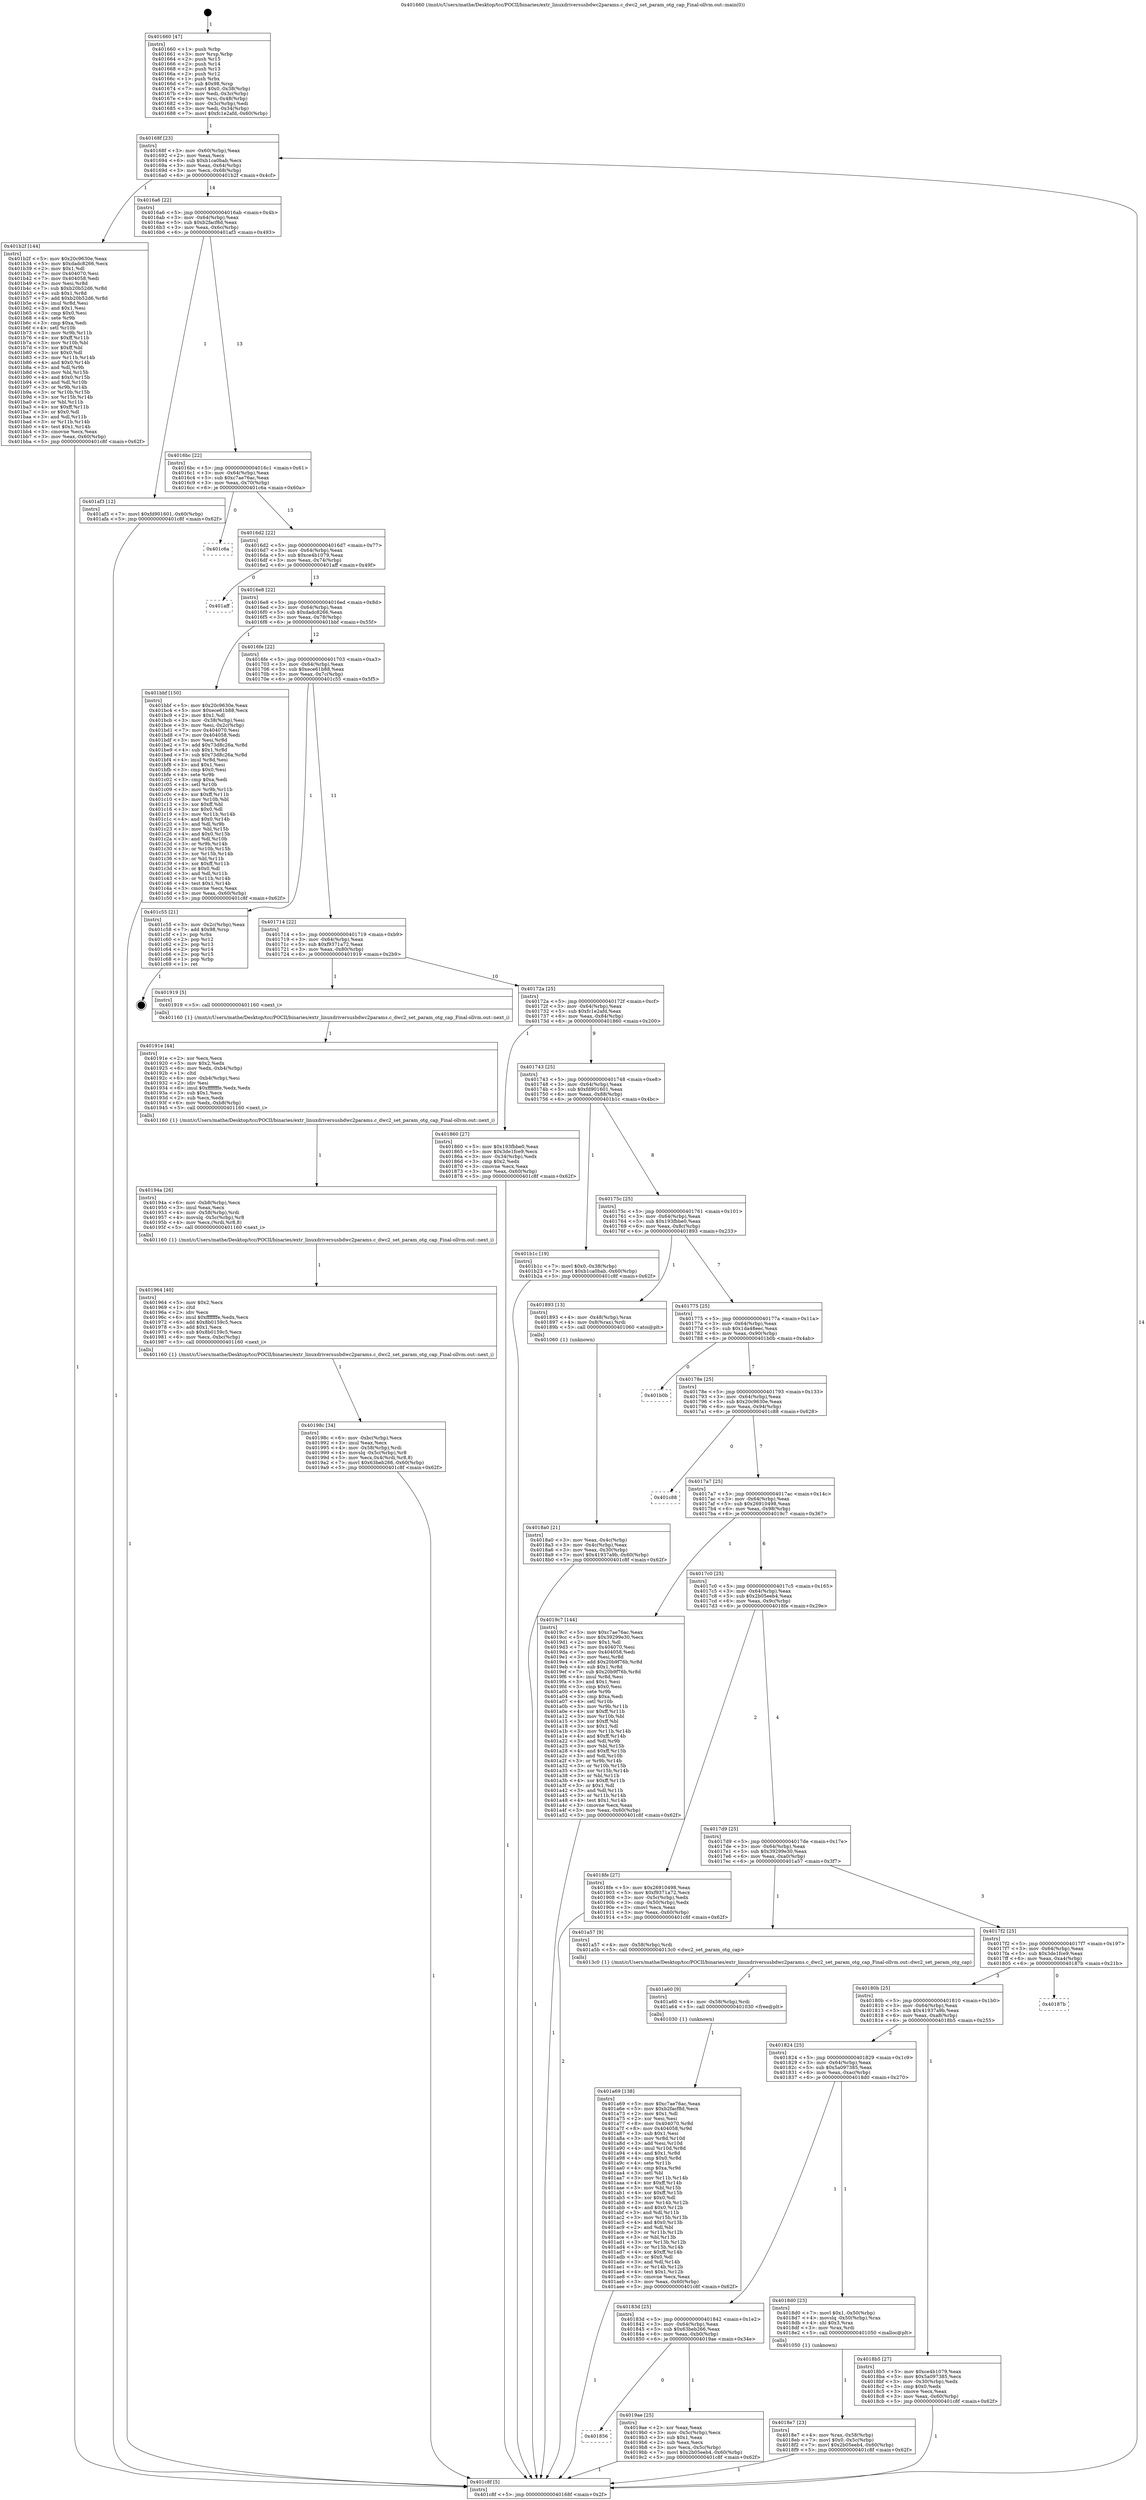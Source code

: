 digraph "0x401660" {
  label = "0x401660 (/mnt/c/Users/mathe/Desktop/tcc/POCII/binaries/extr_linuxdriversusbdwc2params.c_dwc2_set_param_otg_cap_Final-ollvm.out::main(0))"
  labelloc = "t"
  node[shape=record]

  Entry [label="",width=0.3,height=0.3,shape=circle,fillcolor=black,style=filled]
  "0x40168f" [label="{
     0x40168f [23]\l
     | [instrs]\l
     &nbsp;&nbsp;0x40168f \<+3\>: mov -0x60(%rbp),%eax\l
     &nbsp;&nbsp;0x401692 \<+2\>: mov %eax,%ecx\l
     &nbsp;&nbsp;0x401694 \<+6\>: sub $0xb1ca0bab,%ecx\l
     &nbsp;&nbsp;0x40169a \<+3\>: mov %eax,-0x64(%rbp)\l
     &nbsp;&nbsp;0x40169d \<+3\>: mov %ecx,-0x68(%rbp)\l
     &nbsp;&nbsp;0x4016a0 \<+6\>: je 0000000000401b2f \<main+0x4cf\>\l
  }"]
  "0x401b2f" [label="{
     0x401b2f [144]\l
     | [instrs]\l
     &nbsp;&nbsp;0x401b2f \<+5\>: mov $0x20c9630e,%eax\l
     &nbsp;&nbsp;0x401b34 \<+5\>: mov $0xdadc8266,%ecx\l
     &nbsp;&nbsp;0x401b39 \<+2\>: mov $0x1,%dl\l
     &nbsp;&nbsp;0x401b3b \<+7\>: mov 0x404070,%esi\l
     &nbsp;&nbsp;0x401b42 \<+7\>: mov 0x404058,%edi\l
     &nbsp;&nbsp;0x401b49 \<+3\>: mov %esi,%r8d\l
     &nbsp;&nbsp;0x401b4c \<+7\>: sub $0xb20b52d6,%r8d\l
     &nbsp;&nbsp;0x401b53 \<+4\>: sub $0x1,%r8d\l
     &nbsp;&nbsp;0x401b57 \<+7\>: add $0xb20b52d6,%r8d\l
     &nbsp;&nbsp;0x401b5e \<+4\>: imul %r8d,%esi\l
     &nbsp;&nbsp;0x401b62 \<+3\>: and $0x1,%esi\l
     &nbsp;&nbsp;0x401b65 \<+3\>: cmp $0x0,%esi\l
     &nbsp;&nbsp;0x401b68 \<+4\>: sete %r9b\l
     &nbsp;&nbsp;0x401b6c \<+3\>: cmp $0xa,%edi\l
     &nbsp;&nbsp;0x401b6f \<+4\>: setl %r10b\l
     &nbsp;&nbsp;0x401b73 \<+3\>: mov %r9b,%r11b\l
     &nbsp;&nbsp;0x401b76 \<+4\>: xor $0xff,%r11b\l
     &nbsp;&nbsp;0x401b7a \<+3\>: mov %r10b,%bl\l
     &nbsp;&nbsp;0x401b7d \<+3\>: xor $0xff,%bl\l
     &nbsp;&nbsp;0x401b80 \<+3\>: xor $0x0,%dl\l
     &nbsp;&nbsp;0x401b83 \<+3\>: mov %r11b,%r14b\l
     &nbsp;&nbsp;0x401b86 \<+4\>: and $0x0,%r14b\l
     &nbsp;&nbsp;0x401b8a \<+3\>: and %dl,%r9b\l
     &nbsp;&nbsp;0x401b8d \<+3\>: mov %bl,%r15b\l
     &nbsp;&nbsp;0x401b90 \<+4\>: and $0x0,%r15b\l
     &nbsp;&nbsp;0x401b94 \<+3\>: and %dl,%r10b\l
     &nbsp;&nbsp;0x401b97 \<+3\>: or %r9b,%r14b\l
     &nbsp;&nbsp;0x401b9a \<+3\>: or %r10b,%r15b\l
     &nbsp;&nbsp;0x401b9d \<+3\>: xor %r15b,%r14b\l
     &nbsp;&nbsp;0x401ba0 \<+3\>: or %bl,%r11b\l
     &nbsp;&nbsp;0x401ba3 \<+4\>: xor $0xff,%r11b\l
     &nbsp;&nbsp;0x401ba7 \<+3\>: or $0x0,%dl\l
     &nbsp;&nbsp;0x401baa \<+3\>: and %dl,%r11b\l
     &nbsp;&nbsp;0x401bad \<+3\>: or %r11b,%r14b\l
     &nbsp;&nbsp;0x401bb0 \<+4\>: test $0x1,%r14b\l
     &nbsp;&nbsp;0x401bb4 \<+3\>: cmovne %ecx,%eax\l
     &nbsp;&nbsp;0x401bb7 \<+3\>: mov %eax,-0x60(%rbp)\l
     &nbsp;&nbsp;0x401bba \<+5\>: jmp 0000000000401c8f \<main+0x62f\>\l
  }"]
  "0x4016a6" [label="{
     0x4016a6 [22]\l
     | [instrs]\l
     &nbsp;&nbsp;0x4016a6 \<+5\>: jmp 00000000004016ab \<main+0x4b\>\l
     &nbsp;&nbsp;0x4016ab \<+3\>: mov -0x64(%rbp),%eax\l
     &nbsp;&nbsp;0x4016ae \<+5\>: sub $0xb2facf8d,%eax\l
     &nbsp;&nbsp;0x4016b3 \<+3\>: mov %eax,-0x6c(%rbp)\l
     &nbsp;&nbsp;0x4016b6 \<+6\>: je 0000000000401af3 \<main+0x493\>\l
  }"]
  Exit [label="",width=0.3,height=0.3,shape=circle,fillcolor=black,style=filled,peripheries=2]
  "0x401af3" [label="{
     0x401af3 [12]\l
     | [instrs]\l
     &nbsp;&nbsp;0x401af3 \<+7\>: movl $0xfd901601,-0x60(%rbp)\l
     &nbsp;&nbsp;0x401afa \<+5\>: jmp 0000000000401c8f \<main+0x62f\>\l
  }"]
  "0x4016bc" [label="{
     0x4016bc [22]\l
     | [instrs]\l
     &nbsp;&nbsp;0x4016bc \<+5\>: jmp 00000000004016c1 \<main+0x61\>\l
     &nbsp;&nbsp;0x4016c1 \<+3\>: mov -0x64(%rbp),%eax\l
     &nbsp;&nbsp;0x4016c4 \<+5\>: sub $0xc7ae76ac,%eax\l
     &nbsp;&nbsp;0x4016c9 \<+3\>: mov %eax,-0x70(%rbp)\l
     &nbsp;&nbsp;0x4016cc \<+6\>: je 0000000000401c6a \<main+0x60a\>\l
  }"]
  "0x401a69" [label="{
     0x401a69 [138]\l
     | [instrs]\l
     &nbsp;&nbsp;0x401a69 \<+5\>: mov $0xc7ae76ac,%eax\l
     &nbsp;&nbsp;0x401a6e \<+5\>: mov $0xb2facf8d,%ecx\l
     &nbsp;&nbsp;0x401a73 \<+2\>: mov $0x1,%dl\l
     &nbsp;&nbsp;0x401a75 \<+2\>: xor %esi,%esi\l
     &nbsp;&nbsp;0x401a77 \<+8\>: mov 0x404070,%r8d\l
     &nbsp;&nbsp;0x401a7f \<+8\>: mov 0x404058,%r9d\l
     &nbsp;&nbsp;0x401a87 \<+3\>: sub $0x1,%esi\l
     &nbsp;&nbsp;0x401a8a \<+3\>: mov %r8d,%r10d\l
     &nbsp;&nbsp;0x401a8d \<+3\>: add %esi,%r10d\l
     &nbsp;&nbsp;0x401a90 \<+4\>: imul %r10d,%r8d\l
     &nbsp;&nbsp;0x401a94 \<+4\>: and $0x1,%r8d\l
     &nbsp;&nbsp;0x401a98 \<+4\>: cmp $0x0,%r8d\l
     &nbsp;&nbsp;0x401a9c \<+4\>: sete %r11b\l
     &nbsp;&nbsp;0x401aa0 \<+4\>: cmp $0xa,%r9d\l
     &nbsp;&nbsp;0x401aa4 \<+3\>: setl %bl\l
     &nbsp;&nbsp;0x401aa7 \<+3\>: mov %r11b,%r14b\l
     &nbsp;&nbsp;0x401aaa \<+4\>: xor $0xff,%r14b\l
     &nbsp;&nbsp;0x401aae \<+3\>: mov %bl,%r15b\l
     &nbsp;&nbsp;0x401ab1 \<+4\>: xor $0xff,%r15b\l
     &nbsp;&nbsp;0x401ab5 \<+3\>: xor $0x0,%dl\l
     &nbsp;&nbsp;0x401ab8 \<+3\>: mov %r14b,%r12b\l
     &nbsp;&nbsp;0x401abb \<+4\>: and $0x0,%r12b\l
     &nbsp;&nbsp;0x401abf \<+3\>: and %dl,%r11b\l
     &nbsp;&nbsp;0x401ac2 \<+3\>: mov %r15b,%r13b\l
     &nbsp;&nbsp;0x401ac5 \<+4\>: and $0x0,%r13b\l
     &nbsp;&nbsp;0x401ac9 \<+2\>: and %dl,%bl\l
     &nbsp;&nbsp;0x401acb \<+3\>: or %r11b,%r12b\l
     &nbsp;&nbsp;0x401ace \<+3\>: or %bl,%r13b\l
     &nbsp;&nbsp;0x401ad1 \<+3\>: xor %r13b,%r12b\l
     &nbsp;&nbsp;0x401ad4 \<+3\>: or %r15b,%r14b\l
     &nbsp;&nbsp;0x401ad7 \<+4\>: xor $0xff,%r14b\l
     &nbsp;&nbsp;0x401adb \<+3\>: or $0x0,%dl\l
     &nbsp;&nbsp;0x401ade \<+3\>: and %dl,%r14b\l
     &nbsp;&nbsp;0x401ae1 \<+3\>: or %r14b,%r12b\l
     &nbsp;&nbsp;0x401ae4 \<+4\>: test $0x1,%r12b\l
     &nbsp;&nbsp;0x401ae8 \<+3\>: cmovne %ecx,%eax\l
     &nbsp;&nbsp;0x401aeb \<+3\>: mov %eax,-0x60(%rbp)\l
     &nbsp;&nbsp;0x401aee \<+5\>: jmp 0000000000401c8f \<main+0x62f\>\l
  }"]
  "0x401c6a" [label="{
     0x401c6a\l
  }", style=dashed]
  "0x4016d2" [label="{
     0x4016d2 [22]\l
     | [instrs]\l
     &nbsp;&nbsp;0x4016d2 \<+5\>: jmp 00000000004016d7 \<main+0x77\>\l
     &nbsp;&nbsp;0x4016d7 \<+3\>: mov -0x64(%rbp),%eax\l
     &nbsp;&nbsp;0x4016da \<+5\>: sub $0xce4b1079,%eax\l
     &nbsp;&nbsp;0x4016df \<+3\>: mov %eax,-0x74(%rbp)\l
     &nbsp;&nbsp;0x4016e2 \<+6\>: je 0000000000401aff \<main+0x49f\>\l
  }"]
  "0x401a60" [label="{
     0x401a60 [9]\l
     | [instrs]\l
     &nbsp;&nbsp;0x401a60 \<+4\>: mov -0x58(%rbp),%rdi\l
     &nbsp;&nbsp;0x401a64 \<+5\>: call 0000000000401030 \<free@plt\>\l
     | [calls]\l
     &nbsp;&nbsp;0x401030 \{1\} (unknown)\l
  }"]
  "0x401aff" [label="{
     0x401aff\l
  }", style=dashed]
  "0x4016e8" [label="{
     0x4016e8 [22]\l
     | [instrs]\l
     &nbsp;&nbsp;0x4016e8 \<+5\>: jmp 00000000004016ed \<main+0x8d\>\l
     &nbsp;&nbsp;0x4016ed \<+3\>: mov -0x64(%rbp),%eax\l
     &nbsp;&nbsp;0x4016f0 \<+5\>: sub $0xdadc8266,%eax\l
     &nbsp;&nbsp;0x4016f5 \<+3\>: mov %eax,-0x78(%rbp)\l
     &nbsp;&nbsp;0x4016f8 \<+6\>: je 0000000000401bbf \<main+0x55f\>\l
  }"]
  "0x401856" [label="{
     0x401856\l
  }", style=dashed]
  "0x401bbf" [label="{
     0x401bbf [150]\l
     | [instrs]\l
     &nbsp;&nbsp;0x401bbf \<+5\>: mov $0x20c9630e,%eax\l
     &nbsp;&nbsp;0x401bc4 \<+5\>: mov $0xece61b88,%ecx\l
     &nbsp;&nbsp;0x401bc9 \<+2\>: mov $0x1,%dl\l
     &nbsp;&nbsp;0x401bcb \<+3\>: mov -0x38(%rbp),%esi\l
     &nbsp;&nbsp;0x401bce \<+3\>: mov %esi,-0x2c(%rbp)\l
     &nbsp;&nbsp;0x401bd1 \<+7\>: mov 0x404070,%esi\l
     &nbsp;&nbsp;0x401bd8 \<+7\>: mov 0x404058,%edi\l
     &nbsp;&nbsp;0x401bdf \<+3\>: mov %esi,%r8d\l
     &nbsp;&nbsp;0x401be2 \<+7\>: add $0x73d8c26a,%r8d\l
     &nbsp;&nbsp;0x401be9 \<+4\>: sub $0x1,%r8d\l
     &nbsp;&nbsp;0x401bed \<+7\>: sub $0x73d8c26a,%r8d\l
     &nbsp;&nbsp;0x401bf4 \<+4\>: imul %r8d,%esi\l
     &nbsp;&nbsp;0x401bf8 \<+3\>: and $0x1,%esi\l
     &nbsp;&nbsp;0x401bfb \<+3\>: cmp $0x0,%esi\l
     &nbsp;&nbsp;0x401bfe \<+4\>: sete %r9b\l
     &nbsp;&nbsp;0x401c02 \<+3\>: cmp $0xa,%edi\l
     &nbsp;&nbsp;0x401c05 \<+4\>: setl %r10b\l
     &nbsp;&nbsp;0x401c09 \<+3\>: mov %r9b,%r11b\l
     &nbsp;&nbsp;0x401c0c \<+4\>: xor $0xff,%r11b\l
     &nbsp;&nbsp;0x401c10 \<+3\>: mov %r10b,%bl\l
     &nbsp;&nbsp;0x401c13 \<+3\>: xor $0xff,%bl\l
     &nbsp;&nbsp;0x401c16 \<+3\>: xor $0x0,%dl\l
     &nbsp;&nbsp;0x401c19 \<+3\>: mov %r11b,%r14b\l
     &nbsp;&nbsp;0x401c1c \<+4\>: and $0x0,%r14b\l
     &nbsp;&nbsp;0x401c20 \<+3\>: and %dl,%r9b\l
     &nbsp;&nbsp;0x401c23 \<+3\>: mov %bl,%r15b\l
     &nbsp;&nbsp;0x401c26 \<+4\>: and $0x0,%r15b\l
     &nbsp;&nbsp;0x401c2a \<+3\>: and %dl,%r10b\l
     &nbsp;&nbsp;0x401c2d \<+3\>: or %r9b,%r14b\l
     &nbsp;&nbsp;0x401c30 \<+3\>: or %r10b,%r15b\l
     &nbsp;&nbsp;0x401c33 \<+3\>: xor %r15b,%r14b\l
     &nbsp;&nbsp;0x401c36 \<+3\>: or %bl,%r11b\l
     &nbsp;&nbsp;0x401c39 \<+4\>: xor $0xff,%r11b\l
     &nbsp;&nbsp;0x401c3d \<+3\>: or $0x0,%dl\l
     &nbsp;&nbsp;0x401c40 \<+3\>: and %dl,%r11b\l
     &nbsp;&nbsp;0x401c43 \<+3\>: or %r11b,%r14b\l
     &nbsp;&nbsp;0x401c46 \<+4\>: test $0x1,%r14b\l
     &nbsp;&nbsp;0x401c4a \<+3\>: cmovne %ecx,%eax\l
     &nbsp;&nbsp;0x401c4d \<+3\>: mov %eax,-0x60(%rbp)\l
     &nbsp;&nbsp;0x401c50 \<+5\>: jmp 0000000000401c8f \<main+0x62f\>\l
  }"]
  "0x4016fe" [label="{
     0x4016fe [22]\l
     | [instrs]\l
     &nbsp;&nbsp;0x4016fe \<+5\>: jmp 0000000000401703 \<main+0xa3\>\l
     &nbsp;&nbsp;0x401703 \<+3\>: mov -0x64(%rbp),%eax\l
     &nbsp;&nbsp;0x401706 \<+5\>: sub $0xece61b88,%eax\l
     &nbsp;&nbsp;0x40170b \<+3\>: mov %eax,-0x7c(%rbp)\l
     &nbsp;&nbsp;0x40170e \<+6\>: je 0000000000401c55 \<main+0x5f5\>\l
  }"]
  "0x4019ae" [label="{
     0x4019ae [25]\l
     | [instrs]\l
     &nbsp;&nbsp;0x4019ae \<+2\>: xor %eax,%eax\l
     &nbsp;&nbsp;0x4019b0 \<+3\>: mov -0x5c(%rbp),%ecx\l
     &nbsp;&nbsp;0x4019b3 \<+3\>: sub $0x1,%eax\l
     &nbsp;&nbsp;0x4019b6 \<+2\>: sub %eax,%ecx\l
     &nbsp;&nbsp;0x4019b8 \<+3\>: mov %ecx,-0x5c(%rbp)\l
     &nbsp;&nbsp;0x4019bb \<+7\>: movl $0x2b05eeb4,-0x60(%rbp)\l
     &nbsp;&nbsp;0x4019c2 \<+5\>: jmp 0000000000401c8f \<main+0x62f\>\l
  }"]
  "0x401c55" [label="{
     0x401c55 [21]\l
     | [instrs]\l
     &nbsp;&nbsp;0x401c55 \<+3\>: mov -0x2c(%rbp),%eax\l
     &nbsp;&nbsp;0x401c58 \<+7\>: add $0x98,%rsp\l
     &nbsp;&nbsp;0x401c5f \<+1\>: pop %rbx\l
     &nbsp;&nbsp;0x401c60 \<+2\>: pop %r12\l
     &nbsp;&nbsp;0x401c62 \<+2\>: pop %r13\l
     &nbsp;&nbsp;0x401c64 \<+2\>: pop %r14\l
     &nbsp;&nbsp;0x401c66 \<+2\>: pop %r15\l
     &nbsp;&nbsp;0x401c68 \<+1\>: pop %rbp\l
     &nbsp;&nbsp;0x401c69 \<+1\>: ret\l
  }"]
  "0x401714" [label="{
     0x401714 [22]\l
     | [instrs]\l
     &nbsp;&nbsp;0x401714 \<+5\>: jmp 0000000000401719 \<main+0xb9\>\l
     &nbsp;&nbsp;0x401719 \<+3\>: mov -0x64(%rbp),%eax\l
     &nbsp;&nbsp;0x40171c \<+5\>: sub $0xf9371a72,%eax\l
     &nbsp;&nbsp;0x401721 \<+3\>: mov %eax,-0x80(%rbp)\l
     &nbsp;&nbsp;0x401724 \<+6\>: je 0000000000401919 \<main+0x2b9\>\l
  }"]
  "0x40198c" [label="{
     0x40198c [34]\l
     | [instrs]\l
     &nbsp;&nbsp;0x40198c \<+6\>: mov -0xbc(%rbp),%ecx\l
     &nbsp;&nbsp;0x401992 \<+3\>: imul %eax,%ecx\l
     &nbsp;&nbsp;0x401995 \<+4\>: mov -0x58(%rbp),%rdi\l
     &nbsp;&nbsp;0x401999 \<+4\>: movslq -0x5c(%rbp),%r8\l
     &nbsp;&nbsp;0x40199d \<+5\>: mov %ecx,0x4(%rdi,%r8,8)\l
     &nbsp;&nbsp;0x4019a2 \<+7\>: movl $0x63beb266,-0x60(%rbp)\l
     &nbsp;&nbsp;0x4019a9 \<+5\>: jmp 0000000000401c8f \<main+0x62f\>\l
  }"]
  "0x401919" [label="{
     0x401919 [5]\l
     | [instrs]\l
     &nbsp;&nbsp;0x401919 \<+5\>: call 0000000000401160 \<next_i\>\l
     | [calls]\l
     &nbsp;&nbsp;0x401160 \{1\} (/mnt/c/Users/mathe/Desktop/tcc/POCII/binaries/extr_linuxdriversusbdwc2params.c_dwc2_set_param_otg_cap_Final-ollvm.out::next_i)\l
  }"]
  "0x40172a" [label="{
     0x40172a [25]\l
     | [instrs]\l
     &nbsp;&nbsp;0x40172a \<+5\>: jmp 000000000040172f \<main+0xcf\>\l
     &nbsp;&nbsp;0x40172f \<+3\>: mov -0x64(%rbp),%eax\l
     &nbsp;&nbsp;0x401732 \<+5\>: sub $0xfc1e2afd,%eax\l
     &nbsp;&nbsp;0x401737 \<+6\>: mov %eax,-0x84(%rbp)\l
     &nbsp;&nbsp;0x40173d \<+6\>: je 0000000000401860 \<main+0x200\>\l
  }"]
  "0x401964" [label="{
     0x401964 [40]\l
     | [instrs]\l
     &nbsp;&nbsp;0x401964 \<+5\>: mov $0x2,%ecx\l
     &nbsp;&nbsp;0x401969 \<+1\>: cltd\l
     &nbsp;&nbsp;0x40196a \<+2\>: idiv %ecx\l
     &nbsp;&nbsp;0x40196c \<+6\>: imul $0xfffffffe,%edx,%ecx\l
     &nbsp;&nbsp;0x401972 \<+6\>: add $0x8b0159c5,%ecx\l
     &nbsp;&nbsp;0x401978 \<+3\>: add $0x1,%ecx\l
     &nbsp;&nbsp;0x40197b \<+6\>: sub $0x8b0159c5,%ecx\l
     &nbsp;&nbsp;0x401981 \<+6\>: mov %ecx,-0xbc(%rbp)\l
     &nbsp;&nbsp;0x401987 \<+5\>: call 0000000000401160 \<next_i\>\l
     | [calls]\l
     &nbsp;&nbsp;0x401160 \{1\} (/mnt/c/Users/mathe/Desktop/tcc/POCII/binaries/extr_linuxdriversusbdwc2params.c_dwc2_set_param_otg_cap_Final-ollvm.out::next_i)\l
  }"]
  "0x401860" [label="{
     0x401860 [27]\l
     | [instrs]\l
     &nbsp;&nbsp;0x401860 \<+5\>: mov $0x193fbbe0,%eax\l
     &nbsp;&nbsp;0x401865 \<+5\>: mov $0x3de1fce9,%ecx\l
     &nbsp;&nbsp;0x40186a \<+3\>: mov -0x34(%rbp),%edx\l
     &nbsp;&nbsp;0x40186d \<+3\>: cmp $0x2,%edx\l
     &nbsp;&nbsp;0x401870 \<+3\>: cmovne %ecx,%eax\l
     &nbsp;&nbsp;0x401873 \<+3\>: mov %eax,-0x60(%rbp)\l
     &nbsp;&nbsp;0x401876 \<+5\>: jmp 0000000000401c8f \<main+0x62f\>\l
  }"]
  "0x401743" [label="{
     0x401743 [25]\l
     | [instrs]\l
     &nbsp;&nbsp;0x401743 \<+5\>: jmp 0000000000401748 \<main+0xe8\>\l
     &nbsp;&nbsp;0x401748 \<+3\>: mov -0x64(%rbp),%eax\l
     &nbsp;&nbsp;0x40174b \<+5\>: sub $0xfd901601,%eax\l
     &nbsp;&nbsp;0x401750 \<+6\>: mov %eax,-0x88(%rbp)\l
     &nbsp;&nbsp;0x401756 \<+6\>: je 0000000000401b1c \<main+0x4bc\>\l
  }"]
  "0x401c8f" [label="{
     0x401c8f [5]\l
     | [instrs]\l
     &nbsp;&nbsp;0x401c8f \<+5\>: jmp 000000000040168f \<main+0x2f\>\l
  }"]
  "0x401660" [label="{
     0x401660 [47]\l
     | [instrs]\l
     &nbsp;&nbsp;0x401660 \<+1\>: push %rbp\l
     &nbsp;&nbsp;0x401661 \<+3\>: mov %rsp,%rbp\l
     &nbsp;&nbsp;0x401664 \<+2\>: push %r15\l
     &nbsp;&nbsp;0x401666 \<+2\>: push %r14\l
     &nbsp;&nbsp;0x401668 \<+2\>: push %r13\l
     &nbsp;&nbsp;0x40166a \<+2\>: push %r12\l
     &nbsp;&nbsp;0x40166c \<+1\>: push %rbx\l
     &nbsp;&nbsp;0x40166d \<+7\>: sub $0x98,%rsp\l
     &nbsp;&nbsp;0x401674 \<+7\>: movl $0x0,-0x38(%rbp)\l
     &nbsp;&nbsp;0x40167b \<+3\>: mov %edi,-0x3c(%rbp)\l
     &nbsp;&nbsp;0x40167e \<+4\>: mov %rsi,-0x48(%rbp)\l
     &nbsp;&nbsp;0x401682 \<+3\>: mov -0x3c(%rbp),%edi\l
     &nbsp;&nbsp;0x401685 \<+3\>: mov %edi,-0x34(%rbp)\l
     &nbsp;&nbsp;0x401688 \<+7\>: movl $0xfc1e2afd,-0x60(%rbp)\l
  }"]
  "0x40194a" [label="{
     0x40194a [26]\l
     | [instrs]\l
     &nbsp;&nbsp;0x40194a \<+6\>: mov -0xb8(%rbp),%ecx\l
     &nbsp;&nbsp;0x401950 \<+3\>: imul %eax,%ecx\l
     &nbsp;&nbsp;0x401953 \<+4\>: mov -0x58(%rbp),%rdi\l
     &nbsp;&nbsp;0x401957 \<+4\>: movslq -0x5c(%rbp),%r8\l
     &nbsp;&nbsp;0x40195b \<+4\>: mov %ecx,(%rdi,%r8,8)\l
     &nbsp;&nbsp;0x40195f \<+5\>: call 0000000000401160 \<next_i\>\l
     | [calls]\l
     &nbsp;&nbsp;0x401160 \{1\} (/mnt/c/Users/mathe/Desktop/tcc/POCII/binaries/extr_linuxdriversusbdwc2params.c_dwc2_set_param_otg_cap_Final-ollvm.out::next_i)\l
  }"]
  "0x401b1c" [label="{
     0x401b1c [19]\l
     | [instrs]\l
     &nbsp;&nbsp;0x401b1c \<+7\>: movl $0x0,-0x38(%rbp)\l
     &nbsp;&nbsp;0x401b23 \<+7\>: movl $0xb1ca0bab,-0x60(%rbp)\l
     &nbsp;&nbsp;0x401b2a \<+5\>: jmp 0000000000401c8f \<main+0x62f\>\l
  }"]
  "0x40175c" [label="{
     0x40175c [25]\l
     | [instrs]\l
     &nbsp;&nbsp;0x40175c \<+5\>: jmp 0000000000401761 \<main+0x101\>\l
     &nbsp;&nbsp;0x401761 \<+3\>: mov -0x64(%rbp),%eax\l
     &nbsp;&nbsp;0x401764 \<+5\>: sub $0x193fbbe0,%eax\l
     &nbsp;&nbsp;0x401769 \<+6\>: mov %eax,-0x8c(%rbp)\l
     &nbsp;&nbsp;0x40176f \<+6\>: je 0000000000401893 \<main+0x233\>\l
  }"]
  "0x40191e" [label="{
     0x40191e [44]\l
     | [instrs]\l
     &nbsp;&nbsp;0x40191e \<+2\>: xor %ecx,%ecx\l
     &nbsp;&nbsp;0x401920 \<+5\>: mov $0x2,%edx\l
     &nbsp;&nbsp;0x401925 \<+6\>: mov %edx,-0xb4(%rbp)\l
     &nbsp;&nbsp;0x40192b \<+1\>: cltd\l
     &nbsp;&nbsp;0x40192c \<+6\>: mov -0xb4(%rbp),%esi\l
     &nbsp;&nbsp;0x401932 \<+2\>: idiv %esi\l
     &nbsp;&nbsp;0x401934 \<+6\>: imul $0xfffffffe,%edx,%edx\l
     &nbsp;&nbsp;0x40193a \<+3\>: sub $0x1,%ecx\l
     &nbsp;&nbsp;0x40193d \<+2\>: sub %ecx,%edx\l
     &nbsp;&nbsp;0x40193f \<+6\>: mov %edx,-0xb8(%rbp)\l
     &nbsp;&nbsp;0x401945 \<+5\>: call 0000000000401160 \<next_i\>\l
     | [calls]\l
     &nbsp;&nbsp;0x401160 \{1\} (/mnt/c/Users/mathe/Desktop/tcc/POCII/binaries/extr_linuxdriversusbdwc2params.c_dwc2_set_param_otg_cap_Final-ollvm.out::next_i)\l
  }"]
  "0x401893" [label="{
     0x401893 [13]\l
     | [instrs]\l
     &nbsp;&nbsp;0x401893 \<+4\>: mov -0x48(%rbp),%rax\l
     &nbsp;&nbsp;0x401897 \<+4\>: mov 0x8(%rax),%rdi\l
     &nbsp;&nbsp;0x40189b \<+5\>: call 0000000000401060 \<atoi@plt\>\l
     | [calls]\l
     &nbsp;&nbsp;0x401060 \{1\} (unknown)\l
  }"]
  "0x401775" [label="{
     0x401775 [25]\l
     | [instrs]\l
     &nbsp;&nbsp;0x401775 \<+5\>: jmp 000000000040177a \<main+0x11a\>\l
     &nbsp;&nbsp;0x40177a \<+3\>: mov -0x64(%rbp),%eax\l
     &nbsp;&nbsp;0x40177d \<+5\>: sub $0x1da48eec,%eax\l
     &nbsp;&nbsp;0x401782 \<+6\>: mov %eax,-0x90(%rbp)\l
     &nbsp;&nbsp;0x401788 \<+6\>: je 0000000000401b0b \<main+0x4ab\>\l
  }"]
  "0x4018a0" [label="{
     0x4018a0 [21]\l
     | [instrs]\l
     &nbsp;&nbsp;0x4018a0 \<+3\>: mov %eax,-0x4c(%rbp)\l
     &nbsp;&nbsp;0x4018a3 \<+3\>: mov -0x4c(%rbp),%eax\l
     &nbsp;&nbsp;0x4018a6 \<+3\>: mov %eax,-0x30(%rbp)\l
     &nbsp;&nbsp;0x4018a9 \<+7\>: movl $0x41937a9b,-0x60(%rbp)\l
     &nbsp;&nbsp;0x4018b0 \<+5\>: jmp 0000000000401c8f \<main+0x62f\>\l
  }"]
  "0x4018e7" [label="{
     0x4018e7 [23]\l
     | [instrs]\l
     &nbsp;&nbsp;0x4018e7 \<+4\>: mov %rax,-0x58(%rbp)\l
     &nbsp;&nbsp;0x4018eb \<+7\>: movl $0x0,-0x5c(%rbp)\l
     &nbsp;&nbsp;0x4018f2 \<+7\>: movl $0x2b05eeb4,-0x60(%rbp)\l
     &nbsp;&nbsp;0x4018f9 \<+5\>: jmp 0000000000401c8f \<main+0x62f\>\l
  }"]
  "0x401b0b" [label="{
     0x401b0b\l
  }", style=dashed]
  "0x40178e" [label="{
     0x40178e [25]\l
     | [instrs]\l
     &nbsp;&nbsp;0x40178e \<+5\>: jmp 0000000000401793 \<main+0x133\>\l
     &nbsp;&nbsp;0x401793 \<+3\>: mov -0x64(%rbp),%eax\l
     &nbsp;&nbsp;0x401796 \<+5\>: sub $0x20c9630e,%eax\l
     &nbsp;&nbsp;0x40179b \<+6\>: mov %eax,-0x94(%rbp)\l
     &nbsp;&nbsp;0x4017a1 \<+6\>: je 0000000000401c88 \<main+0x628\>\l
  }"]
  "0x40183d" [label="{
     0x40183d [25]\l
     | [instrs]\l
     &nbsp;&nbsp;0x40183d \<+5\>: jmp 0000000000401842 \<main+0x1e2\>\l
     &nbsp;&nbsp;0x401842 \<+3\>: mov -0x64(%rbp),%eax\l
     &nbsp;&nbsp;0x401845 \<+5\>: sub $0x63beb266,%eax\l
     &nbsp;&nbsp;0x40184a \<+6\>: mov %eax,-0xb0(%rbp)\l
     &nbsp;&nbsp;0x401850 \<+6\>: je 00000000004019ae \<main+0x34e\>\l
  }"]
  "0x401c88" [label="{
     0x401c88\l
  }", style=dashed]
  "0x4017a7" [label="{
     0x4017a7 [25]\l
     | [instrs]\l
     &nbsp;&nbsp;0x4017a7 \<+5\>: jmp 00000000004017ac \<main+0x14c\>\l
     &nbsp;&nbsp;0x4017ac \<+3\>: mov -0x64(%rbp),%eax\l
     &nbsp;&nbsp;0x4017af \<+5\>: sub $0x26910498,%eax\l
     &nbsp;&nbsp;0x4017b4 \<+6\>: mov %eax,-0x98(%rbp)\l
     &nbsp;&nbsp;0x4017ba \<+6\>: je 00000000004019c7 \<main+0x367\>\l
  }"]
  "0x4018d0" [label="{
     0x4018d0 [23]\l
     | [instrs]\l
     &nbsp;&nbsp;0x4018d0 \<+7\>: movl $0x1,-0x50(%rbp)\l
     &nbsp;&nbsp;0x4018d7 \<+4\>: movslq -0x50(%rbp),%rax\l
     &nbsp;&nbsp;0x4018db \<+4\>: shl $0x3,%rax\l
     &nbsp;&nbsp;0x4018df \<+3\>: mov %rax,%rdi\l
     &nbsp;&nbsp;0x4018e2 \<+5\>: call 0000000000401050 \<malloc@plt\>\l
     | [calls]\l
     &nbsp;&nbsp;0x401050 \{1\} (unknown)\l
  }"]
  "0x4019c7" [label="{
     0x4019c7 [144]\l
     | [instrs]\l
     &nbsp;&nbsp;0x4019c7 \<+5\>: mov $0xc7ae76ac,%eax\l
     &nbsp;&nbsp;0x4019cc \<+5\>: mov $0x39299e30,%ecx\l
     &nbsp;&nbsp;0x4019d1 \<+2\>: mov $0x1,%dl\l
     &nbsp;&nbsp;0x4019d3 \<+7\>: mov 0x404070,%esi\l
     &nbsp;&nbsp;0x4019da \<+7\>: mov 0x404058,%edi\l
     &nbsp;&nbsp;0x4019e1 \<+3\>: mov %esi,%r8d\l
     &nbsp;&nbsp;0x4019e4 \<+7\>: add $0x20b9f76b,%r8d\l
     &nbsp;&nbsp;0x4019eb \<+4\>: sub $0x1,%r8d\l
     &nbsp;&nbsp;0x4019ef \<+7\>: sub $0x20b9f76b,%r8d\l
     &nbsp;&nbsp;0x4019f6 \<+4\>: imul %r8d,%esi\l
     &nbsp;&nbsp;0x4019fa \<+3\>: and $0x1,%esi\l
     &nbsp;&nbsp;0x4019fd \<+3\>: cmp $0x0,%esi\l
     &nbsp;&nbsp;0x401a00 \<+4\>: sete %r9b\l
     &nbsp;&nbsp;0x401a04 \<+3\>: cmp $0xa,%edi\l
     &nbsp;&nbsp;0x401a07 \<+4\>: setl %r10b\l
     &nbsp;&nbsp;0x401a0b \<+3\>: mov %r9b,%r11b\l
     &nbsp;&nbsp;0x401a0e \<+4\>: xor $0xff,%r11b\l
     &nbsp;&nbsp;0x401a12 \<+3\>: mov %r10b,%bl\l
     &nbsp;&nbsp;0x401a15 \<+3\>: xor $0xff,%bl\l
     &nbsp;&nbsp;0x401a18 \<+3\>: xor $0x1,%dl\l
     &nbsp;&nbsp;0x401a1b \<+3\>: mov %r11b,%r14b\l
     &nbsp;&nbsp;0x401a1e \<+4\>: and $0xff,%r14b\l
     &nbsp;&nbsp;0x401a22 \<+3\>: and %dl,%r9b\l
     &nbsp;&nbsp;0x401a25 \<+3\>: mov %bl,%r15b\l
     &nbsp;&nbsp;0x401a28 \<+4\>: and $0xff,%r15b\l
     &nbsp;&nbsp;0x401a2c \<+3\>: and %dl,%r10b\l
     &nbsp;&nbsp;0x401a2f \<+3\>: or %r9b,%r14b\l
     &nbsp;&nbsp;0x401a32 \<+3\>: or %r10b,%r15b\l
     &nbsp;&nbsp;0x401a35 \<+3\>: xor %r15b,%r14b\l
     &nbsp;&nbsp;0x401a38 \<+3\>: or %bl,%r11b\l
     &nbsp;&nbsp;0x401a3b \<+4\>: xor $0xff,%r11b\l
     &nbsp;&nbsp;0x401a3f \<+3\>: or $0x1,%dl\l
     &nbsp;&nbsp;0x401a42 \<+3\>: and %dl,%r11b\l
     &nbsp;&nbsp;0x401a45 \<+3\>: or %r11b,%r14b\l
     &nbsp;&nbsp;0x401a48 \<+4\>: test $0x1,%r14b\l
     &nbsp;&nbsp;0x401a4c \<+3\>: cmovne %ecx,%eax\l
     &nbsp;&nbsp;0x401a4f \<+3\>: mov %eax,-0x60(%rbp)\l
     &nbsp;&nbsp;0x401a52 \<+5\>: jmp 0000000000401c8f \<main+0x62f\>\l
  }"]
  "0x4017c0" [label="{
     0x4017c0 [25]\l
     | [instrs]\l
     &nbsp;&nbsp;0x4017c0 \<+5\>: jmp 00000000004017c5 \<main+0x165\>\l
     &nbsp;&nbsp;0x4017c5 \<+3\>: mov -0x64(%rbp),%eax\l
     &nbsp;&nbsp;0x4017c8 \<+5\>: sub $0x2b05eeb4,%eax\l
     &nbsp;&nbsp;0x4017cd \<+6\>: mov %eax,-0x9c(%rbp)\l
     &nbsp;&nbsp;0x4017d3 \<+6\>: je 00000000004018fe \<main+0x29e\>\l
  }"]
  "0x401824" [label="{
     0x401824 [25]\l
     | [instrs]\l
     &nbsp;&nbsp;0x401824 \<+5\>: jmp 0000000000401829 \<main+0x1c9\>\l
     &nbsp;&nbsp;0x401829 \<+3\>: mov -0x64(%rbp),%eax\l
     &nbsp;&nbsp;0x40182c \<+5\>: sub $0x5a097385,%eax\l
     &nbsp;&nbsp;0x401831 \<+6\>: mov %eax,-0xac(%rbp)\l
     &nbsp;&nbsp;0x401837 \<+6\>: je 00000000004018d0 \<main+0x270\>\l
  }"]
  "0x4018fe" [label="{
     0x4018fe [27]\l
     | [instrs]\l
     &nbsp;&nbsp;0x4018fe \<+5\>: mov $0x26910498,%eax\l
     &nbsp;&nbsp;0x401903 \<+5\>: mov $0xf9371a72,%ecx\l
     &nbsp;&nbsp;0x401908 \<+3\>: mov -0x5c(%rbp),%edx\l
     &nbsp;&nbsp;0x40190b \<+3\>: cmp -0x50(%rbp),%edx\l
     &nbsp;&nbsp;0x40190e \<+3\>: cmovl %ecx,%eax\l
     &nbsp;&nbsp;0x401911 \<+3\>: mov %eax,-0x60(%rbp)\l
     &nbsp;&nbsp;0x401914 \<+5\>: jmp 0000000000401c8f \<main+0x62f\>\l
  }"]
  "0x4017d9" [label="{
     0x4017d9 [25]\l
     | [instrs]\l
     &nbsp;&nbsp;0x4017d9 \<+5\>: jmp 00000000004017de \<main+0x17e\>\l
     &nbsp;&nbsp;0x4017de \<+3\>: mov -0x64(%rbp),%eax\l
     &nbsp;&nbsp;0x4017e1 \<+5\>: sub $0x39299e30,%eax\l
     &nbsp;&nbsp;0x4017e6 \<+6\>: mov %eax,-0xa0(%rbp)\l
     &nbsp;&nbsp;0x4017ec \<+6\>: je 0000000000401a57 \<main+0x3f7\>\l
  }"]
  "0x4018b5" [label="{
     0x4018b5 [27]\l
     | [instrs]\l
     &nbsp;&nbsp;0x4018b5 \<+5\>: mov $0xce4b1079,%eax\l
     &nbsp;&nbsp;0x4018ba \<+5\>: mov $0x5a097385,%ecx\l
     &nbsp;&nbsp;0x4018bf \<+3\>: mov -0x30(%rbp),%edx\l
     &nbsp;&nbsp;0x4018c2 \<+3\>: cmp $0x0,%edx\l
     &nbsp;&nbsp;0x4018c5 \<+3\>: cmove %ecx,%eax\l
     &nbsp;&nbsp;0x4018c8 \<+3\>: mov %eax,-0x60(%rbp)\l
     &nbsp;&nbsp;0x4018cb \<+5\>: jmp 0000000000401c8f \<main+0x62f\>\l
  }"]
  "0x401a57" [label="{
     0x401a57 [9]\l
     | [instrs]\l
     &nbsp;&nbsp;0x401a57 \<+4\>: mov -0x58(%rbp),%rdi\l
     &nbsp;&nbsp;0x401a5b \<+5\>: call 00000000004013c0 \<dwc2_set_param_otg_cap\>\l
     | [calls]\l
     &nbsp;&nbsp;0x4013c0 \{1\} (/mnt/c/Users/mathe/Desktop/tcc/POCII/binaries/extr_linuxdriversusbdwc2params.c_dwc2_set_param_otg_cap_Final-ollvm.out::dwc2_set_param_otg_cap)\l
  }"]
  "0x4017f2" [label="{
     0x4017f2 [25]\l
     | [instrs]\l
     &nbsp;&nbsp;0x4017f2 \<+5\>: jmp 00000000004017f7 \<main+0x197\>\l
     &nbsp;&nbsp;0x4017f7 \<+3\>: mov -0x64(%rbp),%eax\l
     &nbsp;&nbsp;0x4017fa \<+5\>: sub $0x3de1fce9,%eax\l
     &nbsp;&nbsp;0x4017ff \<+6\>: mov %eax,-0xa4(%rbp)\l
     &nbsp;&nbsp;0x401805 \<+6\>: je 000000000040187b \<main+0x21b\>\l
  }"]
  "0x40180b" [label="{
     0x40180b [25]\l
     | [instrs]\l
     &nbsp;&nbsp;0x40180b \<+5\>: jmp 0000000000401810 \<main+0x1b0\>\l
     &nbsp;&nbsp;0x401810 \<+3\>: mov -0x64(%rbp),%eax\l
     &nbsp;&nbsp;0x401813 \<+5\>: sub $0x41937a9b,%eax\l
     &nbsp;&nbsp;0x401818 \<+6\>: mov %eax,-0xa8(%rbp)\l
     &nbsp;&nbsp;0x40181e \<+6\>: je 00000000004018b5 \<main+0x255\>\l
  }"]
  "0x40187b" [label="{
     0x40187b\l
  }", style=dashed]
  Entry -> "0x401660" [label=" 1"]
  "0x40168f" -> "0x401b2f" [label=" 1"]
  "0x40168f" -> "0x4016a6" [label=" 14"]
  "0x401c55" -> Exit [label=" 1"]
  "0x4016a6" -> "0x401af3" [label=" 1"]
  "0x4016a6" -> "0x4016bc" [label=" 13"]
  "0x401bbf" -> "0x401c8f" [label=" 1"]
  "0x4016bc" -> "0x401c6a" [label=" 0"]
  "0x4016bc" -> "0x4016d2" [label=" 13"]
  "0x401b2f" -> "0x401c8f" [label=" 1"]
  "0x4016d2" -> "0x401aff" [label=" 0"]
  "0x4016d2" -> "0x4016e8" [label=" 13"]
  "0x401b1c" -> "0x401c8f" [label=" 1"]
  "0x4016e8" -> "0x401bbf" [label=" 1"]
  "0x4016e8" -> "0x4016fe" [label=" 12"]
  "0x401af3" -> "0x401c8f" [label=" 1"]
  "0x4016fe" -> "0x401c55" [label=" 1"]
  "0x4016fe" -> "0x401714" [label=" 11"]
  "0x401a69" -> "0x401c8f" [label=" 1"]
  "0x401714" -> "0x401919" [label=" 1"]
  "0x401714" -> "0x40172a" [label=" 10"]
  "0x401a57" -> "0x401a60" [label=" 1"]
  "0x40172a" -> "0x401860" [label=" 1"]
  "0x40172a" -> "0x401743" [label=" 9"]
  "0x401860" -> "0x401c8f" [label=" 1"]
  "0x401660" -> "0x40168f" [label=" 1"]
  "0x401c8f" -> "0x40168f" [label=" 14"]
  "0x4019c7" -> "0x401c8f" [label=" 1"]
  "0x401743" -> "0x401b1c" [label=" 1"]
  "0x401743" -> "0x40175c" [label=" 8"]
  "0x4019ae" -> "0x401c8f" [label=" 1"]
  "0x40175c" -> "0x401893" [label=" 1"]
  "0x40175c" -> "0x401775" [label=" 7"]
  "0x401893" -> "0x4018a0" [label=" 1"]
  "0x4018a0" -> "0x401c8f" [label=" 1"]
  "0x40183d" -> "0x401856" [label=" 0"]
  "0x401775" -> "0x401b0b" [label=" 0"]
  "0x401775" -> "0x40178e" [label=" 7"]
  "0x40183d" -> "0x4019ae" [label=" 1"]
  "0x40178e" -> "0x401c88" [label=" 0"]
  "0x40178e" -> "0x4017a7" [label=" 7"]
  "0x401a60" -> "0x401a69" [label=" 1"]
  "0x4017a7" -> "0x4019c7" [label=" 1"]
  "0x4017a7" -> "0x4017c0" [label=" 6"]
  "0x40198c" -> "0x401c8f" [label=" 1"]
  "0x4017c0" -> "0x4018fe" [label=" 2"]
  "0x4017c0" -> "0x4017d9" [label=" 4"]
  "0x40194a" -> "0x401964" [label=" 1"]
  "0x4017d9" -> "0x401a57" [label=" 1"]
  "0x4017d9" -> "0x4017f2" [label=" 3"]
  "0x40191e" -> "0x40194a" [label=" 1"]
  "0x4017f2" -> "0x40187b" [label=" 0"]
  "0x4017f2" -> "0x40180b" [label=" 3"]
  "0x401919" -> "0x40191e" [label=" 1"]
  "0x40180b" -> "0x4018b5" [label=" 1"]
  "0x40180b" -> "0x401824" [label=" 2"]
  "0x4018b5" -> "0x401c8f" [label=" 1"]
  "0x401964" -> "0x40198c" [label=" 1"]
  "0x401824" -> "0x4018d0" [label=" 1"]
  "0x401824" -> "0x40183d" [label=" 1"]
  "0x4018d0" -> "0x4018e7" [label=" 1"]
  "0x4018e7" -> "0x401c8f" [label=" 1"]
  "0x4018fe" -> "0x401c8f" [label=" 2"]
}
